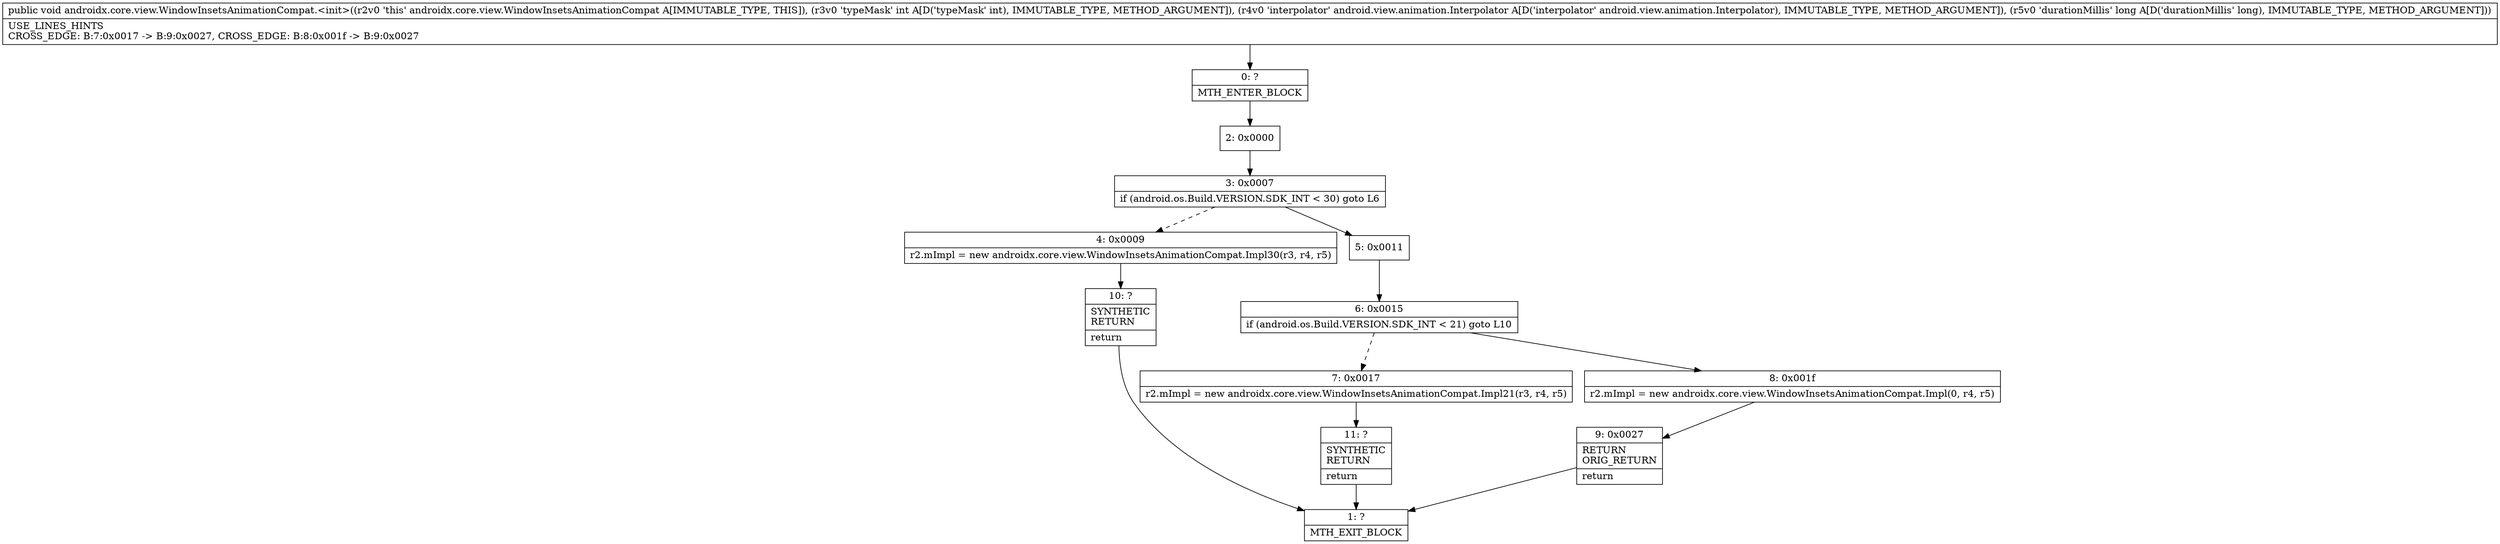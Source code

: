 digraph "CFG forandroidx.core.view.WindowInsetsAnimationCompat.\<init\>(ILandroid\/view\/animation\/Interpolator;J)V" {
Node_0 [shape=record,label="{0\:\ ?|MTH_ENTER_BLOCK\l}"];
Node_2 [shape=record,label="{2\:\ 0x0000}"];
Node_3 [shape=record,label="{3\:\ 0x0007|if (android.os.Build.VERSION.SDK_INT \< 30) goto L6\l}"];
Node_4 [shape=record,label="{4\:\ 0x0009|r2.mImpl = new androidx.core.view.WindowInsetsAnimationCompat.Impl30(r3, r4, r5)\l}"];
Node_10 [shape=record,label="{10\:\ ?|SYNTHETIC\lRETURN\l|return\l}"];
Node_1 [shape=record,label="{1\:\ ?|MTH_EXIT_BLOCK\l}"];
Node_5 [shape=record,label="{5\:\ 0x0011}"];
Node_6 [shape=record,label="{6\:\ 0x0015|if (android.os.Build.VERSION.SDK_INT \< 21) goto L10\l}"];
Node_7 [shape=record,label="{7\:\ 0x0017|r2.mImpl = new androidx.core.view.WindowInsetsAnimationCompat.Impl21(r3, r4, r5)\l}"];
Node_11 [shape=record,label="{11\:\ ?|SYNTHETIC\lRETURN\l|return\l}"];
Node_8 [shape=record,label="{8\:\ 0x001f|r2.mImpl = new androidx.core.view.WindowInsetsAnimationCompat.Impl(0, r4, r5)\l}"];
Node_9 [shape=record,label="{9\:\ 0x0027|RETURN\lORIG_RETURN\l|return\l}"];
MethodNode[shape=record,label="{public void androidx.core.view.WindowInsetsAnimationCompat.\<init\>((r2v0 'this' androidx.core.view.WindowInsetsAnimationCompat A[IMMUTABLE_TYPE, THIS]), (r3v0 'typeMask' int A[D('typeMask' int), IMMUTABLE_TYPE, METHOD_ARGUMENT]), (r4v0 'interpolator' android.view.animation.Interpolator A[D('interpolator' android.view.animation.Interpolator), IMMUTABLE_TYPE, METHOD_ARGUMENT]), (r5v0 'durationMillis' long A[D('durationMillis' long), IMMUTABLE_TYPE, METHOD_ARGUMENT]))  | USE_LINES_HINTS\lCROSS_EDGE: B:7:0x0017 \-\> B:9:0x0027, CROSS_EDGE: B:8:0x001f \-\> B:9:0x0027\l}"];
MethodNode -> Node_0;Node_0 -> Node_2;
Node_2 -> Node_3;
Node_3 -> Node_4[style=dashed];
Node_3 -> Node_5;
Node_4 -> Node_10;
Node_10 -> Node_1;
Node_5 -> Node_6;
Node_6 -> Node_7[style=dashed];
Node_6 -> Node_8;
Node_7 -> Node_11;
Node_11 -> Node_1;
Node_8 -> Node_9;
Node_9 -> Node_1;
}

